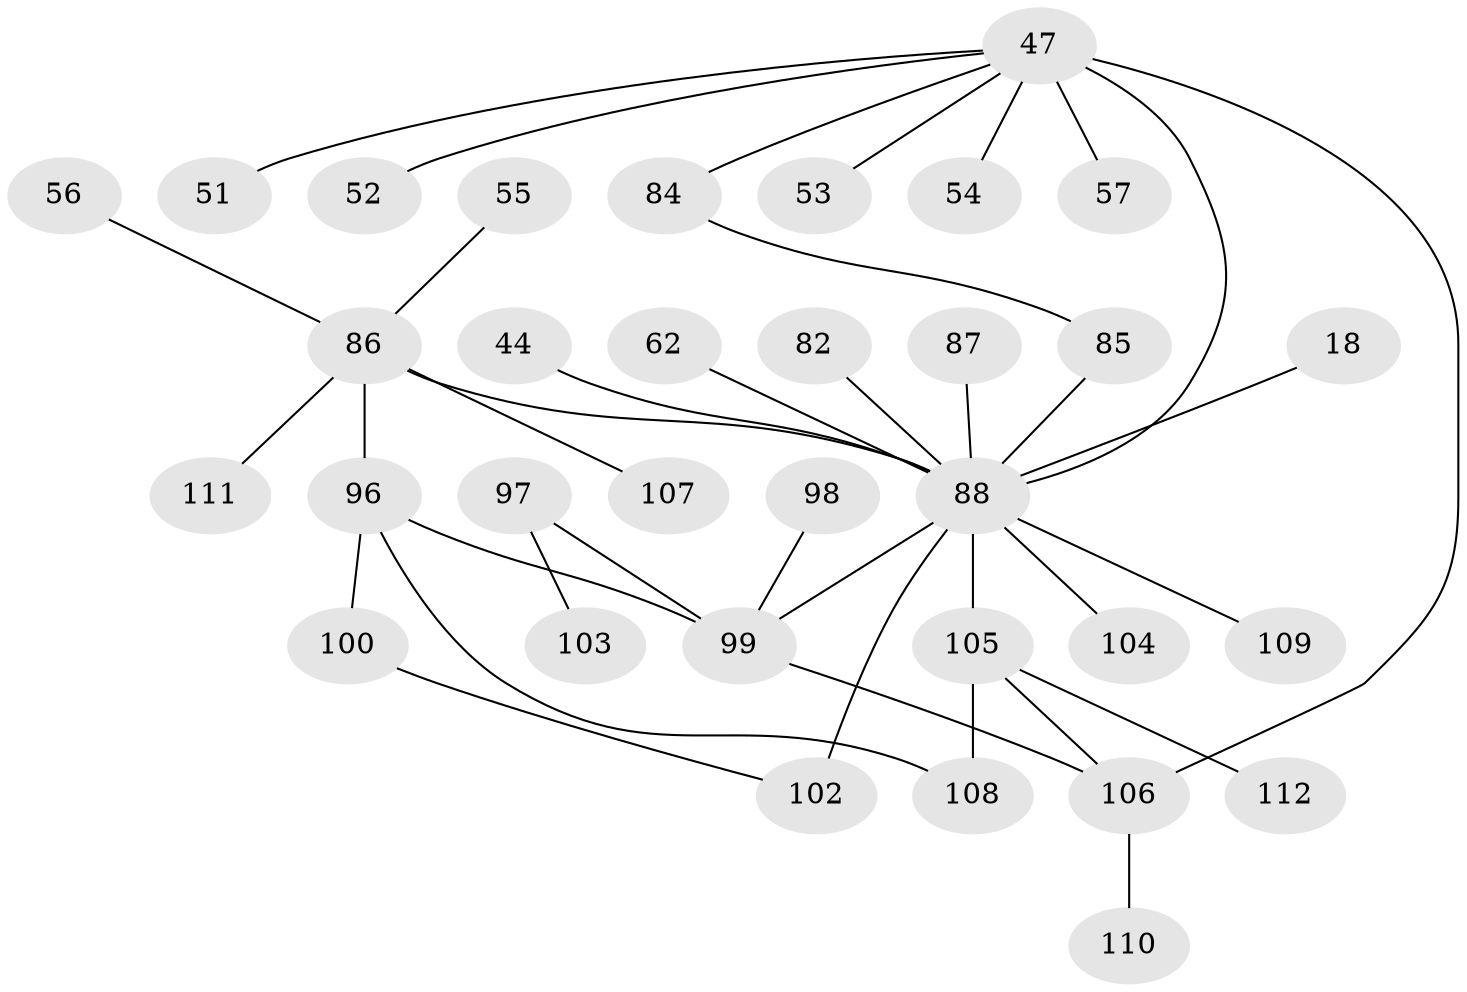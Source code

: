 // original degree distribution, {6: 0.03571428571428571, 4: 0.07142857142857142, 5: 0.05357142857142857, 8: 0.008928571428571428, 3: 0.1875, 2: 0.36607142857142855, 1: 0.2767857142857143}
// Generated by graph-tools (version 1.1) at 2025/45/03/04/25 21:45:51]
// undirected, 33 vertices, 38 edges
graph export_dot {
graph [start="1"]
  node [color=gray90,style=filled];
  18;
  44;
  47 [super="+45"];
  51;
  52;
  53;
  54;
  55;
  56;
  57;
  62 [super="+19"];
  82;
  84;
  85 [super="+65"];
  86 [super="+68+59"];
  87;
  88 [super="+7+43+49+33"];
  96 [super="+81"];
  97 [super="+89+72"];
  98;
  99 [super="+11+78"];
  100;
  102 [super="+46+94"];
  103;
  104;
  105 [super="+101+93+76+83"];
  106 [super="+74+66+75+80+73"];
  107;
  108 [super="+58+37+95"];
  109;
  110;
  111;
  112;
  18 -- 88;
  44 -- 88;
  47 -- 106 [weight=2];
  47 -- 51;
  47 -- 52;
  47 -- 84;
  47 -- 54;
  47 -- 53;
  47 -- 88 [weight=2];
  47 -- 57;
  55 -- 86;
  56 -- 86;
  62 -- 88;
  82 -- 88 [weight=2];
  84 -- 85;
  85 -- 88 [weight=2];
  86 -- 88 [weight=3];
  86 -- 107;
  86 -- 111;
  86 -- 96 [weight=2];
  87 -- 88;
  88 -- 102 [weight=3];
  88 -- 109;
  88 -- 99 [weight=2];
  88 -- 104;
  88 -- 105 [weight=7];
  96 -- 99;
  96 -- 100;
  96 -- 108;
  97 -- 99 [weight=2];
  97 -- 103;
  98 -- 99;
  99 -- 106;
  100 -- 102;
  105 -- 106;
  105 -- 108 [weight=2];
  105 -- 112;
  106 -- 110;
}

